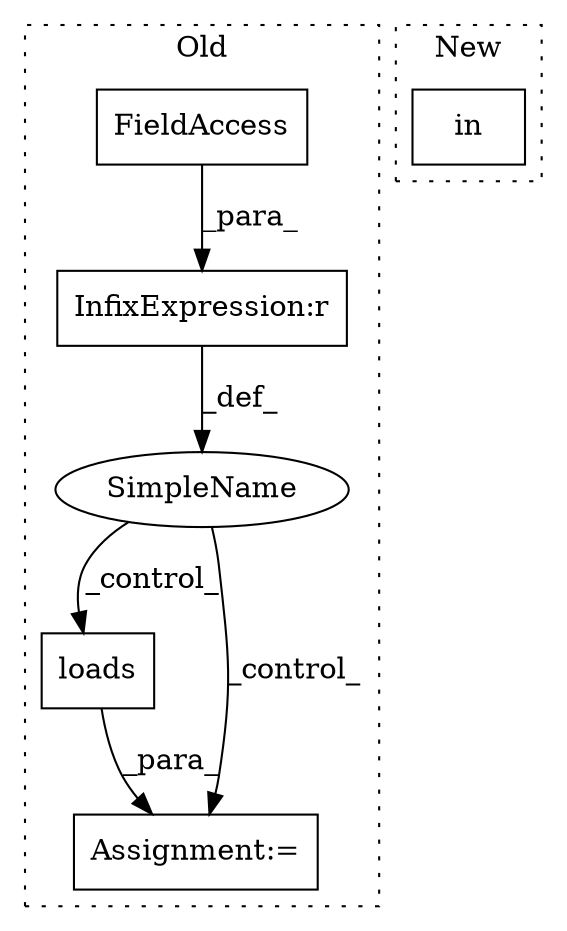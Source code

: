 digraph G {
subgraph cluster0 {
1 [label="loads" a="32" s="45932,45956" l="6,1" shape="box"];
3 [label="SimpleName" a="42" s="" l="" shape="ellipse"];
4 [label="Assignment:=" a="7" s="45923" l="1" shape="box"];
5 [label="InfixExpression:r" a="27" s="45727" l="4" shape="box"];
6 [label="FieldAccess" a="22" s="45731" l="5" shape="box"];
label = "Old";
style="dotted";
}
subgraph cluster1 {
2 [label="in" a="105" s="45289" l="43" shape="box"];
label = "New";
style="dotted";
}
1 -> 4 [label="_para_"];
3 -> 1 [label="_control_"];
3 -> 4 [label="_control_"];
5 -> 3 [label="_def_"];
6 -> 5 [label="_para_"];
}